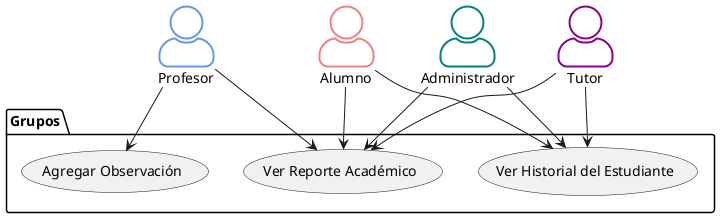 @startuml informe estudiante
skinparam actorStyle awesome
actor Profesor #transparent;line:cornflowerblue;line.bold;text:black
actor Alumno #transparent;line:lightcoral;line.bold;text:black
actor Administrador #transparent;line:teal;line.bold;text:black
actor Tutor #transparent;line:darkmagenta;line.bold;text:black

package Grupos {
  usecase "Ver Historial del Estudiante" as CU8
  usecase "Ver Reporte Académico" as CU9
  usecase "Agregar Observación" as CU10
}

Profesor --> CU9
Profesor --> CU10
Alumno --> CU8
Alumno --> CU9
Tutor --> CU8
Tutor --> CU9
Administrador --> CU8
Administrador --> CU9
@enduml
